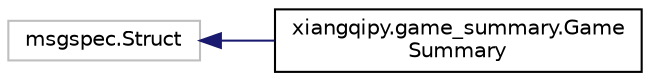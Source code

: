 digraph "Graphical Class Hierarchy"
{
 // LATEX_PDF_SIZE
  edge [fontname="Helvetica",fontsize="10",labelfontname="Helvetica",labelfontsize="10"];
  node [fontname="Helvetica",fontsize="10",shape=record];
  rankdir="LR";
  Node77 [label="msgspec.Struct",height=0.2,width=0.4,color="grey75", fillcolor="white", style="filled",tooltip=" "];
  Node77 -> Node0 [dir="back",color="midnightblue",fontsize="10",style="solid",fontname="Helvetica"];
  Node0 [label="xiangqipy.game_summary.Game\lSummary",height=0.2,width=0.4,color="black", fillcolor="white", style="filled",URL="$classxiangqipy_1_1game__summary_1_1GameSummary.html",tooltip="Holds summary info of a xiangqipy.game.Game; implements msgspec.Struct for json IO."];
}
